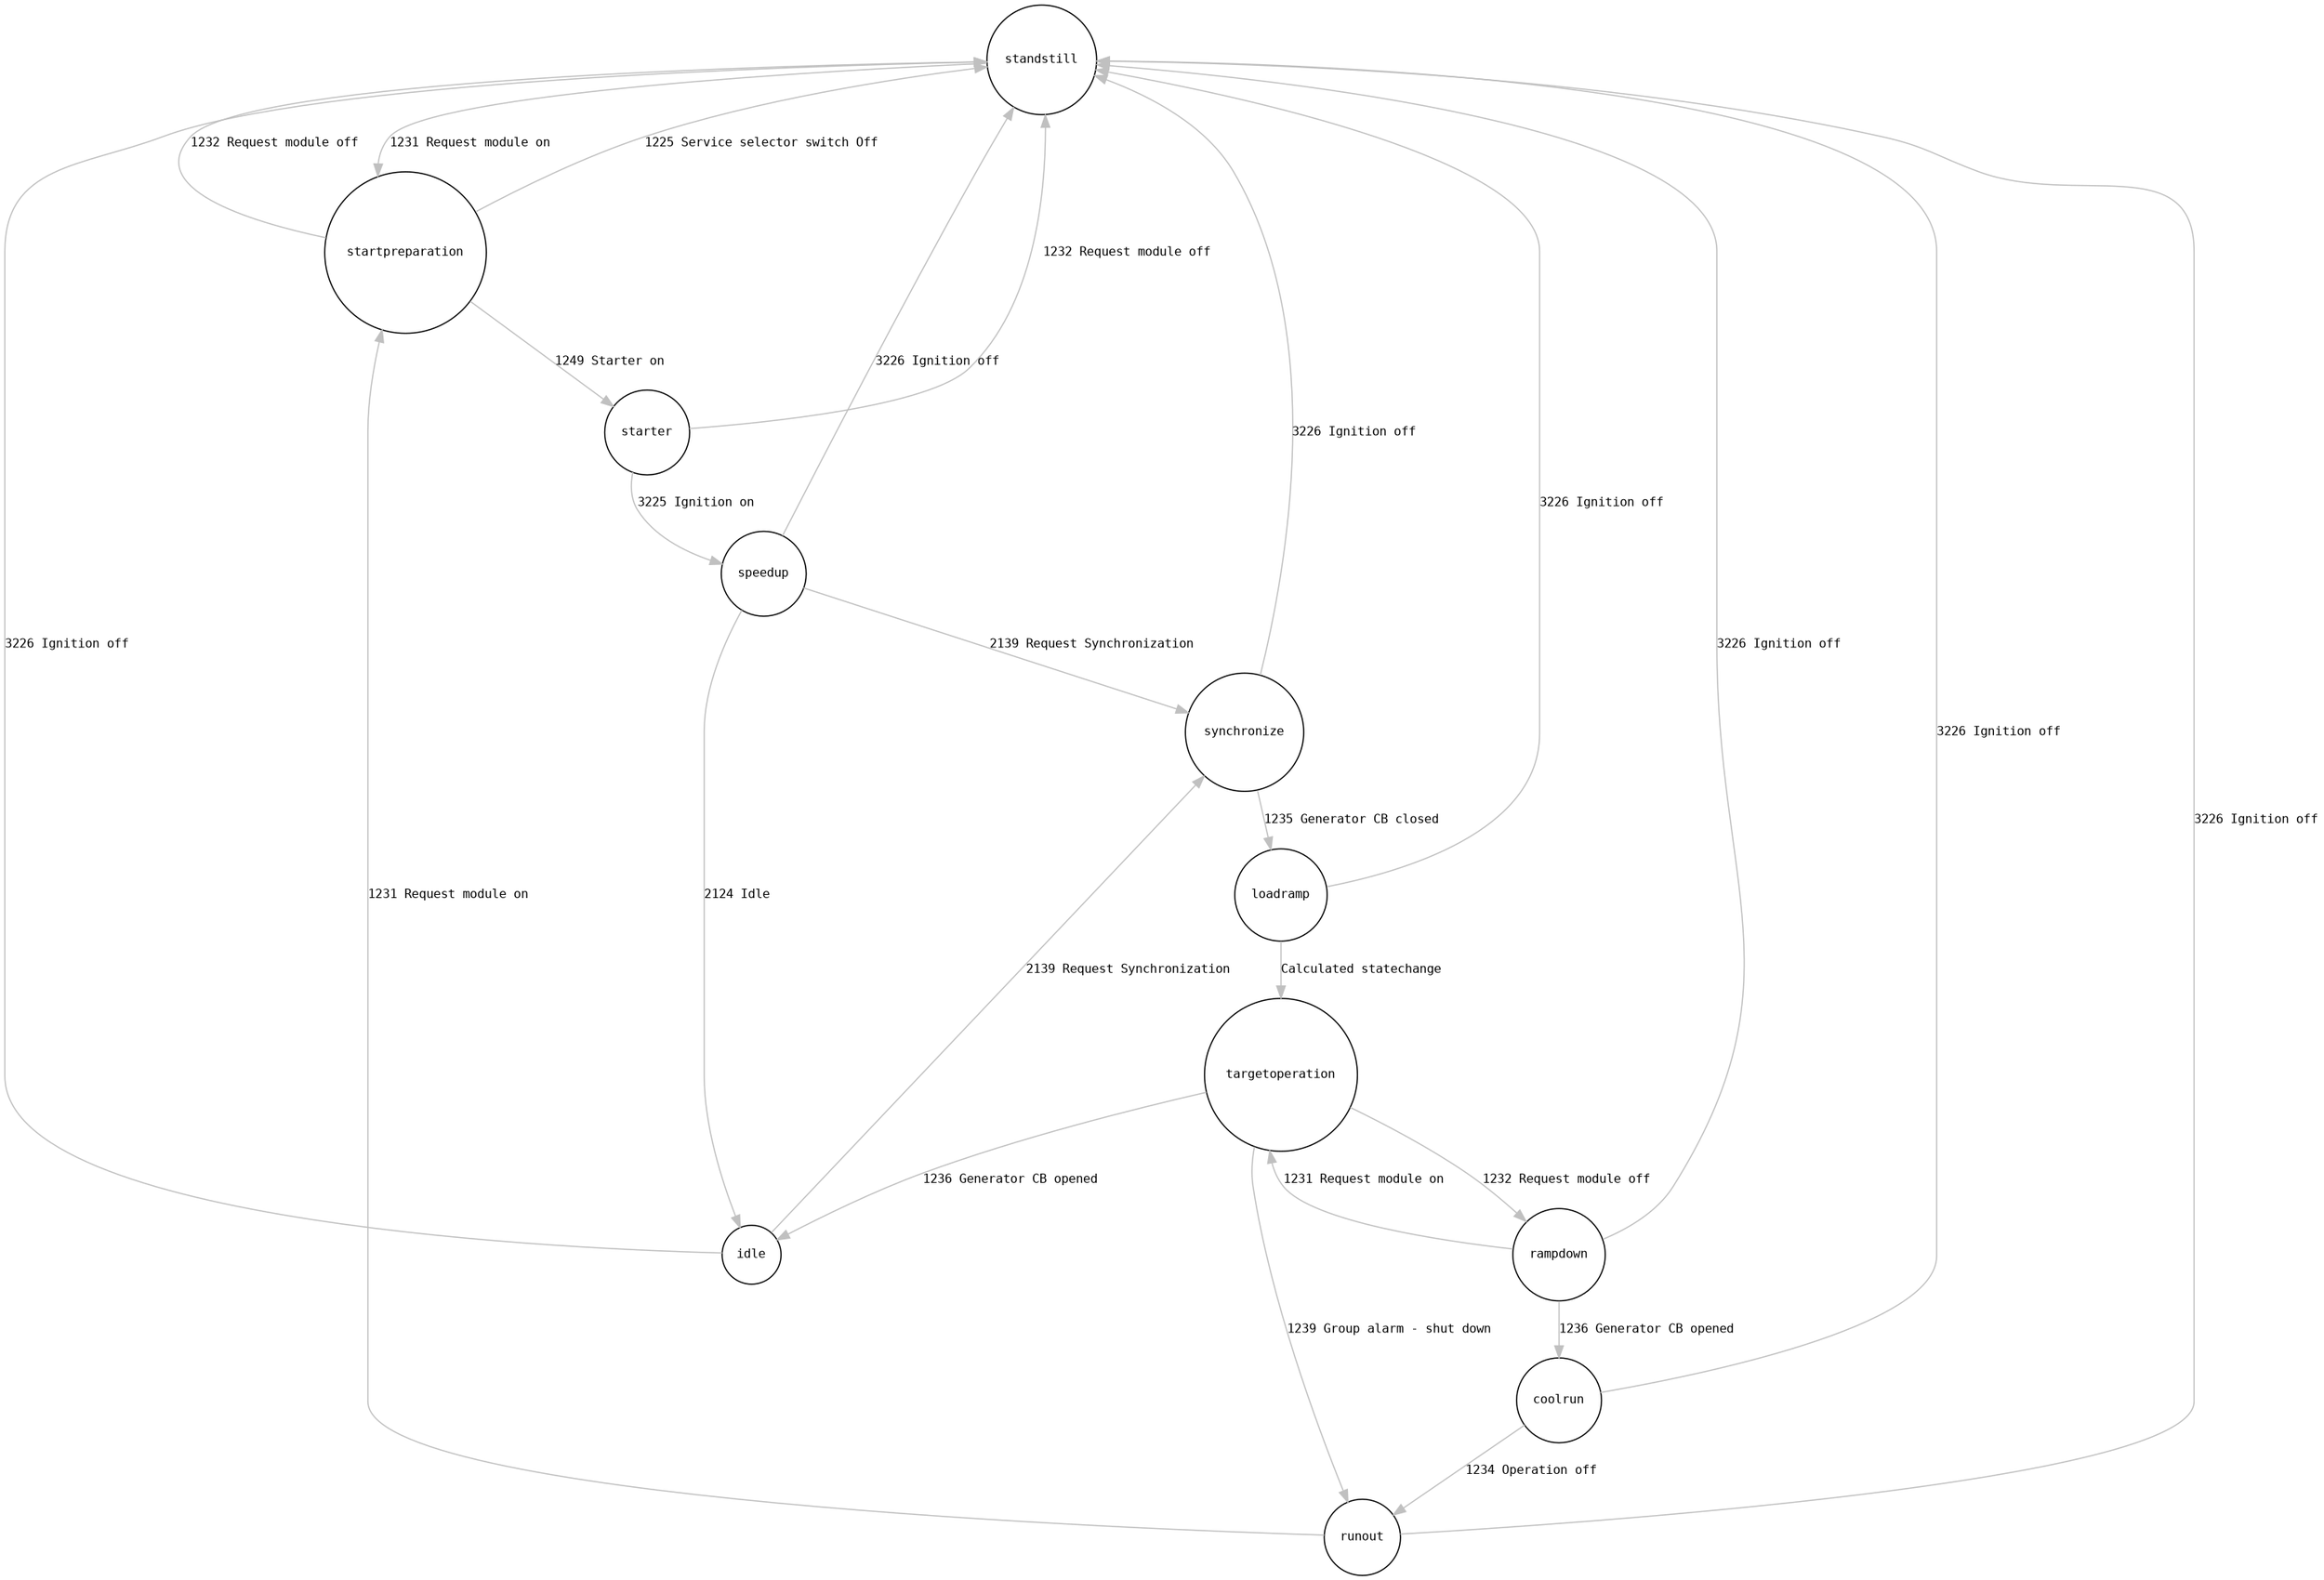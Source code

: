 digraph G {
    graph [rankdir=TB labelfontcolor=red fontname="monospace" nodesep=1 size="20,33"]
    node [fontname="monospace" fontsize=10  shape="circle"]
    edge [fontname="monospace" color="grey" fontsize=10]
    standstill [label="standstill"]
    standstill -> startpreparation [label="1231 Request module on"]
    startpreparation [label="startpreparation"]
    startpreparation -> starter [label="1249 Starter on"]
    startpreparation -> standstill [label="1225 Service selector switch Off"]
    startpreparation -> standstill [label="1232 Request module off"]
    starter [label="starter"]
    starter -> speedup [label="3225 Ignition on"]
    starter -> standstill [label="1232 Request module off"]
    speedup [label="speedup"]
    speedup -> idle [label="2124 Idle"]
    speedup -> synchronize [label="2139 Request Synchronization"]
    speedup -> standstill [label="3226 Ignition off"]
    idle [label="idle"]
    idle -> synchronize [label="2139 Request Synchronization"]
    idle -> standstill [label="3226 Ignition off"]
    synchronize [label="synchronize"]
    synchronize -> loadramp [label="1235 Generator CB closed"]
    synchronize -> standstill [label="3226 Ignition off"]
    loadramp [label="loadramp"]
    loadramp -> standstill [label="3226 Ignition off"]
    loadramp -> targetoperation [label="Calculated statechange"]
    targetoperation [label="targetoperation"]
    targetoperation -> rampdown [label="1232 Request module off"]
    targetoperation -> runout [label="1239 Group alarm - shut down"]
    targetoperation -> idle [label="1236 Generator CB opened"]
    rampdown [label="rampdown"]
    rampdown -> coolrun [label="1236 Generator CB opened"]
    rampdown -> standstill [label="3226 Ignition off"]
    rampdown -> targetoperation [label="1231 Request module on"]
    coolrun [label="coolrun"]
    coolrun -> runout [label="1234 Operation off"]
    coolrun -> standstill [label="3226 Ignition off"]
    runout [label="runout"]
    runout -> standstill [label="3226 Ignition off"]
    runout -> startpreparation [label="1231 Request module on"]
}
